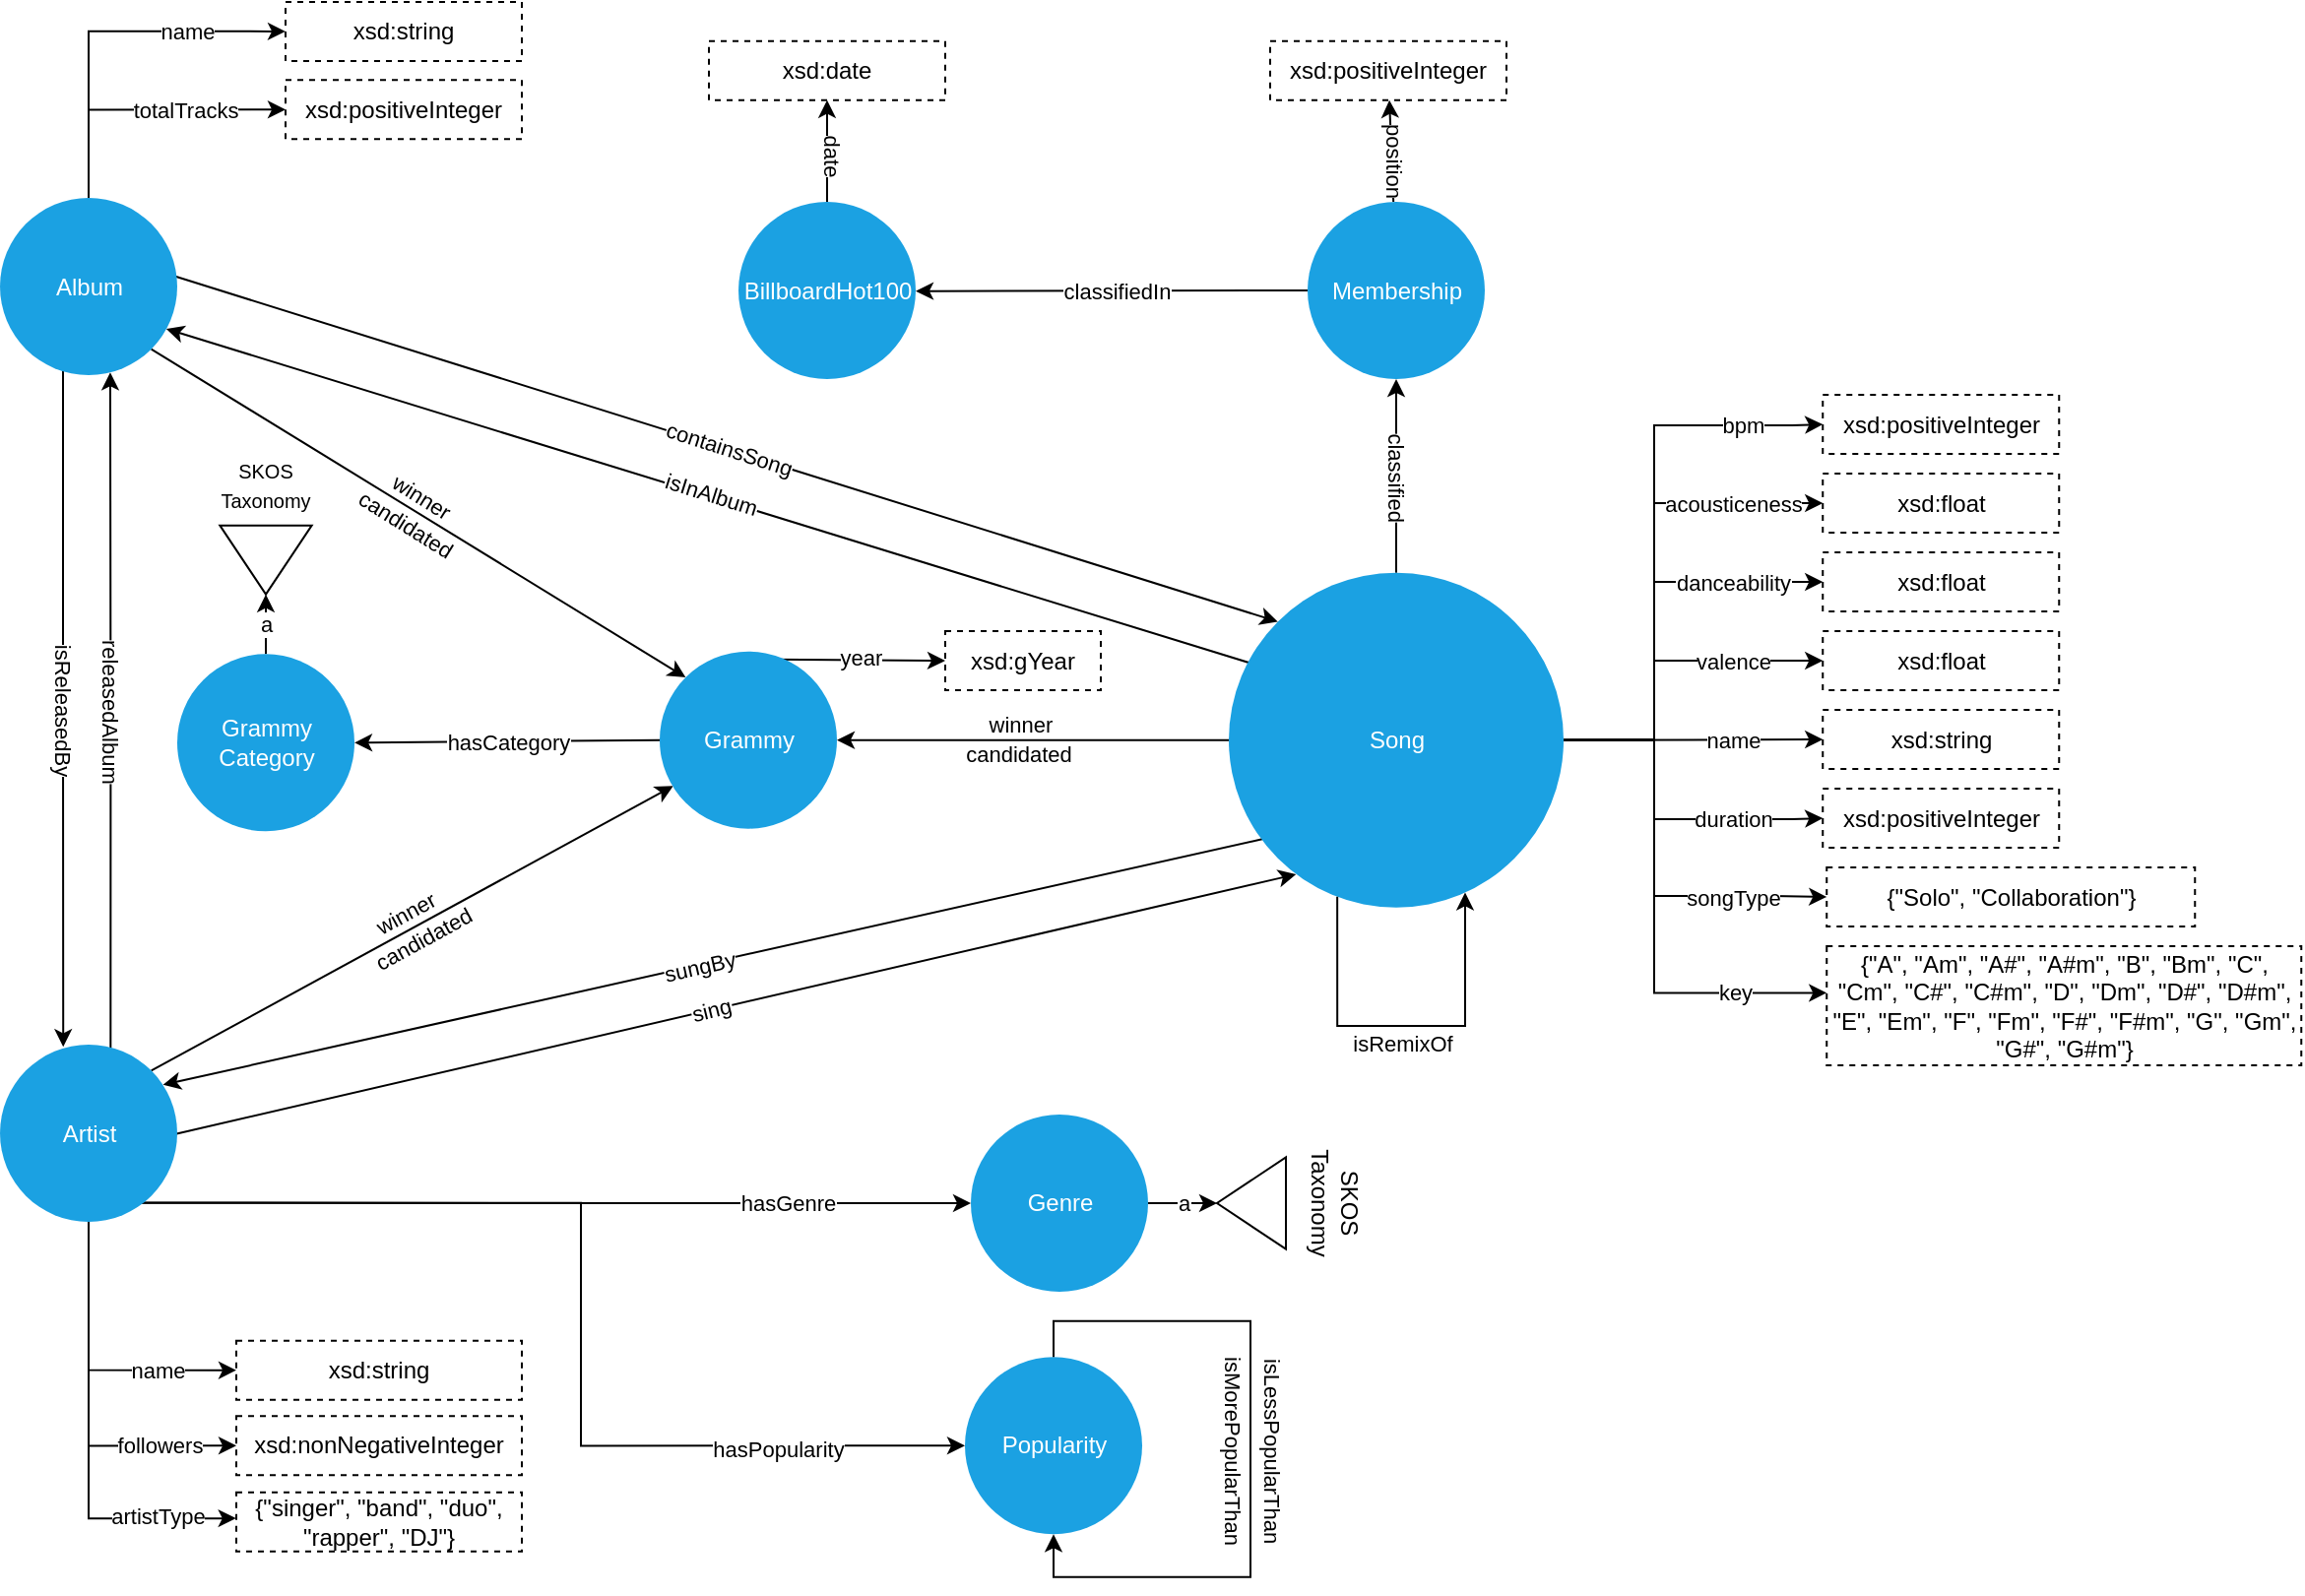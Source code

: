 <mxfile version="25.0.1">
  <diagram name="Pagina-1" id="TgG3oF7CbOXtYeaGqmiz">
    <mxGraphModel grid="1" page="1" gridSize="10" guides="1" tooltips="1" connect="1" arrows="1" fold="1" pageScale="1" pageWidth="1169" pageHeight="827" math="0" shadow="0">
      <root>
        <mxCell id="0" />
        <mxCell id="1" parent="0" />
        <mxCell id="tRpOVmWbks3b5mQYXGLM-45" style="rounded=0;orthogonalLoop=1;jettySize=auto;html=1;exitX=0.985;exitY=0.506;exitDx=0;exitDy=0;entryX=0.201;entryY=0.901;entryDx=0;entryDy=0;entryPerimeter=0;exitPerimeter=0;" edge="1" parent="1" source="tRpOVmWbks3b5mQYXGLM-60" target="tRpOVmWbks3b5mQYXGLM-71">
          <mxGeometry relative="1" as="geometry">
            <mxPoint x="301.0" y="574.16" as="sourcePoint" />
            <mxPoint x="664.44" y="439.83" as="targetPoint" />
          </mxGeometry>
        </mxCell>
        <mxCell id="tRpOVmWbks3b5mQYXGLM-46" value="&lt;div&gt;sing&lt;/div&gt;" style="edgeLabel;html=1;align=center;verticalAlign=middle;resizable=0;points=[];rotation=-13.7;" connectable="0" vertex="1" parent="tRpOVmWbks3b5mQYXGLM-45">
          <mxGeometry relative="1" as="geometry">
            <mxPoint x="-13" y="3" as="offset" />
          </mxGeometry>
        </mxCell>
        <mxCell id="tRpOVmWbks3b5mQYXGLM-55" style="edgeStyle=orthogonalEdgeStyle;rounded=0;orthogonalLoop=1;jettySize=auto;html=1;exitX=1;exitY=0;exitDx=0;exitDy=0;entryX=1;entryY=0;entryDx=0;entryDy=0;" edge="1" parent="1" source="tRpOVmWbks3b5mQYXGLM-60" target="tRpOVmWbks3b5mQYXGLM-60">
          <mxGeometry relative="1" as="geometry" />
        </mxCell>
        <mxCell id="tRpOVmWbks3b5mQYXGLM-56" style="rounded=0;orthogonalLoop=1;jettySize=auto;html=1;exitX=0.792;exitY=0.891;exitDx=0;exitDy=0;edgeStyle=orthogonalEdgeStyle;exitPerimeter=0;entryX=0;entryY=0.5;entryDx=0;entryDy=0;" edge="1" parent="1" source="tRpOVmWbks3b5mQYXGLM-60" target="tRpOVmWbks3b5mQYXGLM-78">
          <mxGeometry relative="1" as="geometry">
            <mxPoint x="305" y="569.83" as="targetPoint" />
            <Array as="points">
              <mxPoint x="87" y="610" />
              <mxPoint x="295" y="610" />
              <mxPoint x="295" y="615" />
            </Array>
          </mxGeometry>
        </mxCell>
        <mxCell id="tRpOVmWbks3b5mQYXGLM-57" value="hasGenre" style="edgeLabel;html=1;align=center;verticalAlign=middle;resizable=0;points=[];rotation=0;" connectable="0" vertex="1" parent="tRpOVmWbks3b5mQYXGLM-56">
          <mxGeometry relative="1" as="geometry">
            <mxPoint x="117" as="offset" />
          </mxGeometry>
        </mxCell>
        <mxCell id="dk0xT-peZUUbzw5W2ovW-62" style="edgeStyle=orthogonalEdgeStyle;rounded=0;orthogonalLoop=1;jettySize=auto;html=1;entryX=0;entryY=0.5;entryDx=0;entryDy=0;exitX=0.5;exitY=1;exitDx=0;exitDy=0;" edge="1" parent="1" source="tRpOVmWbks3b5mQYXGLM-60" target="dk0xT-peZUUbzw5W2ovW-15">
          <mxGeometry relative="1" as="geometry" />
        </mxCell>
        <mxCell id="dk0xT-peZUUbzw5W2ovW-65" value="name" style="edgeLabel;html=1;align=center;verticalAlign=middle;resizable=0;points=[];" connectable="0" vertex="1" parent="dk0xT-peZUUbzw5W2ovW-62">
          <mxGeometry x="0.184" relative="1" as="geometry">
            <mxPoint x="21" as="offset" />
          </mxGeometry>
        </mxCell>
        <mxCell id="dk0xT-peZUUbzw5W2ovW-63" style="edgeStyle=orthogonalEdgeStyle;rounded=0;orthogonalLoop=1;jettySize=auto;html=1;entryX=0;entryY=0.5;entryDx=0;entryDy=0;exitX=0.5;exitY=1;exitDx=0;exitDy=0;" edge="1" parent="1" source="tRpOVmWbks3b5mQYXGLM-60" target="dk0xT-peZUUbzw5W2ovW-41">
          <mxGeometry relative="1" as="geometry" />
        </mxCell>
        <mxCell id="dk0xT-peZUUbzw5W2ovW-66" value="followers" style="edgeLabel;html=1;align=center;verticalAlign=middle;resizable=0;points=[];" connectable="0" vertex="1" parent="dk0xT-peZUUbzw5W2ovW-63">
          <mxGeometry x="0.379" y="1" relative="1" as="geometry">
            <mxPoint x="19" y="1" as="offset" />
          </mxGeometry>
        </mxCell>
        <mxCell id="dk0xT-peZUUbzw5W2ovW-64" style="edgeStyle=orthogonalEdgeStyle;rounded=0;orthogonalLoop=1;jettySize=auto;html=1;exitX=0.5;exitY=1;exitDx=0;exitDy=0;entryX=-0.001;entryY=0.441;entryDx=0;entryDy=0;entryPerimeter=0;" edge="1" parent="1" source="tRpOVmWbks3b5mQYXGLM-60" target="dk0xT-peZUUbzw5W2ovW-42">
          <mxGeometry relative="1" as="geometry">
            <Array as="points">
              <mxPoint x="45" y="769.83" />
            </Array>
            <mxPoint x="115" y="769.83" as="targetPoint" />
          </mxGeometry>
        </mxCell>
        <mxCell id="dk0xT-peZUUbzw5W2ovW-67" value="artistType" style="edgeLabel;html=1;align=center;verticalAlign=middle;resizable=0;points=[];" connectable="0" vertex="1" parent="dk0xT-peZUUbzw5W2ovW-64">
          <mxGeometry x="0.345" y="1" relative="1" as="geometry">
            <mxPoint x="34" as="offset" />
          </mxGeometry>
        </mxCell>
        <mxCell id="dk0xT-peZUUbzw5W2ovW-74" style="rounded=0;orthogonalLoop=1;jettySize=auto;html=1;entryX=0.076;entryY=0.759;entryDx=0;entryDy=0;exitX=1;exitY=0;exitDx=0;exitDy=0;entryPerimeter=0;" edge="1" parent="1" source="tRpOVmWbks3b5mQYXGLM-60" target="tRpOVmWbks3b5mQYXGLM-84">
          <mxGeometry relative="1" as="geometry" />
        </mxCell>
        <mxCell id="dk0xT-peZUUbzw5W2ovW-81" style="rounded=0;orthogonalLoop=1;jettySize=auto;html=1;entryX=0;entryY=0.5;entryDx=0;entryDy=0;edgeStyle=orthogonalEdgeStyle;exitX=0.774;exitY=0.893;exitDx=0;exitDy=0;exitPerimeter=0;" edge="1" parent="1" source="tRpOVmWbks3b5mQYXGLM-60" target="tRpOVmWbks3b5mQYXGLM-87">
          <mxGeometry relative="1" as="geometry">
            <mxPoint x="80" y="609" as="sourcePoint" />
            <Array as="points">
              <mxPoint x="295" y="610" />
              <mxPoint x="295" y="733" />
            </Array>
          </mxGeometry>
        </mxCell>
        <mxCell id="dk0xT-peZUUbzw5W2ovW-82" value="hasPopularity" style="edgeLabel;html=1;align=center;verticalAlign=middle;resizable=0;points=[];" connectable="0" vertex="1" parent="dk0xT-peZUUbzw5W2ovW-81">
          <mxGeometry relative="1" as="geometry">
            <mxPoint x="100" y="78" as="offset" />
          </mxGeometry>
        </mxCell>
        <mxCell id="jE7PYfHUXgk6XIIaTFqb-1" style="edgeStyle=orthogonalEdgeStyle;rounded=0;orthogonalLoop=1;jettySize=auto;html=1;entryX=0.622;entryY=0.985;entryDx=0;entryDy=0;entryPerimeter=0;exitX=0.624;exitY=0.021;exitDx=0;exitDy=0;exitPerimeter=0;" edge="1" parent="1" source="tRpOVmWbks3b5mQYXGLM-60" target="tRpOVmWbks3b5mQYXGLM-83">
          <mxGeometry relative="1" as="geometry">
            <mxPoint x="57" y="532.5" as="sourcePoint" />
            <mxPoint x="57" y="192.5" as="targetPoint" />
          </mxGeometry>
        </mxCell>
        <mxCell id="jE7PYfHUXgk6XIIaTFqb-9" value="&lt;div&gt;releasedAlbum&lt;/div&gt;" style="edgeLabel;html=1;align=center;verticalAlign=middle;resizable=0;points=[];rotation=90;" connectable="0" vertex="1" parent="jE7PYfHUXgk6XIIaTFqb-1">
          <mxGeometry relative="1" as="geometry">
            <mxPoint as="offset" />
          </mxGeometry>
        </mxCell>
        <mxCell id="tRpOVmWbks3b5mQYXGLM-60" value="&lt;font color=&quot;#ffffff&quot;&gt;Artist&lt;/font&gt;" style="ellipse;html=1;fillColor=#1ba1e2;strokeColor=none;fontColor=#ffffff;" vertex="1" parent="1">
          <mxGeometry y="529.5" width="90" height="90" as="geometry" />
        </mxCell>
        <mxCell id="tRpOVmWbks3b5mQYXGLM-61" style="rounded=0;orthogonalLoop=1;jettySize=auto;html=1;elbow=vertical;exitX=0.1;exitY=0.796;exitDx=0;exitDy=0;exitPerimeter=0;entryX=0.92;entryY=0.227;entryDx=0;entryDy=0;entryPerimeter=0;" edge="1" parent="1" source="tRpOVmWbks3b5mQYXGLM-71" target="tRpOVmWbks3b5mQYXGLM-60">
          <mxGeometry relative="1" as="geometry">
            <mxPoint x="295" y="549.83" as="targetPoint" />
          </mxGeometry>
        </mxCell>
        <mxCell id="tRpOVmWbks3b5mQYXGLM-62" value="sungBy" style="edgeLabel;html=1;align=center;verticalAlign=middle;resizable=0;points=[];rotation=-12.6;" connectable="0" vertex="1" parent="tRpOVmWbks3b5mQYXGLM-61">
          <mxGeometry relative="1" as="geometry">
            <mxPoint x="-7" y="2" as="offset" />
          </mxGeometry>
        </mxCell>
        <mxCell id="tRpOVmWbks3b5mQYXGLM-67" style="edgeStyle=orthogonalEdgeStyle;rounded=0;orthogonalLoop=1;jettySize=auto;html=1;entryX=1;entryY=0.5;entryDx=0;entryDy=0;exitX=0;exitY=0.5;exitDx=0;exitDy=0;" edge="1" parent="1" source="tRpOVmWbks3b5mQYXGLM-71" target="tRpOVmWbks3b5mQYXGLM-84">
          <mxGeometry relative="1" as="geometry">
            <mxPoint x="474" y="346.5" as="sourcePoint" />
            <Array as="points" />
          </mxGeometry>
        </mxCell>
        <mxCell id="tRpOVmWbks3b5mQYXGLM-68" value="candidated" style="edgeLabel;html=1;align=center;verticalAlign=middle;resizable=0;points=[];" connectable="0" vertex="1" parent="tRpOVmWbks3b5mQYXGLM-67">
          <mxGeometry x="-0.09" y="-1" relative="1" as="geometry">
            <mxPoint x="-17" y="8" as="offset" />
          </mxGeometry>
        </mxCell>
        <mxCell id="dk0xT-peZUUbzw5W2ovW-19" value="winner" style="edgeLabel;html=1;align=center;verticalAlign=middle;resizable=0;points=[];" connectable="0" vertex="1" parent="tRpOVmWbks3b5mQYXGLM-67">
          <mxGeometry x="-0.09" y="-1" relative="1" as="geometry">
            <mxPoint x="-16" y="-7" as="offset" />
          </mxGeometry>
        </mxCell>
        <mxCell id="tRpOVmWbks3b5mQYXGLM-69" style="rounded=0;orthogonalLoop=1;jettySize=auto;html=1;entryX=0.938;entryY=0.739;entryDx=0;entryDy=0;exitX=0.077;exitY=0.274;exitDx=0;exitDy=0;exitPerimeter=0;entryPerimeter=0;" edge="1" parent="1" source="tRpOVmWbks3b5mQYXGLM-71" target="tRpOVmWbks3b5mQYXGLM-83">
          <mxGeometry relative="1" as="geometry" />
        </mxCell>
        <mxCell id="tRpOVmWbks3b5mQYXGLM-70" value="isInAlbum" style="edgeLabel;html=1;align=center;verticalAlign=middle;resizable=0;points=[];rotation=17.5;" connectable="0" vertex="1" parent="tRpOVmWbks3b5mQYXGLM-69">
          <mxGeometry relative="1" as="geometry">
            <mxPoint y="-2" as="offset" />
          </mxGeometry>
        </mxCell>
        <mxCell id="dk0xT-peZUUbzw5W2ovW-27" style="rounded=0;orthogonalLoop=1;jettySize=auto;html=1;entryX=0.5;entryY=1;entryDx=0;entryDy=0;exitX=0.5;exitY=0;exitDx=0;exitDy=0;" edge="1" parent="1" source="tRpOVmWbks3b5mQYXGLM-71" target="dk0xT-peZUUbzw5W2ovW-28">
          <mxGeometry relative="1" as="geometry">
            <mxPoint x="988" y="544.8" as="targetPoint" />
            <mxPoint x="773.47" y="424.85" as="sourcePoint" />
          </mxGeometry>
        </mxCell>
        <mxCell id="dk0xT-peZUUbzw5W2ovW-29" value="classified" style="edgeLabel;html=1;align=center;verticalAlign=middle;resizable=0;points=[];rotation=90;" connectable="0" vertex="1" parent="dk0xT-peZUUbzw5W2ovW-27">
          <mxGeometry relative="1" as="geometry">
            <mxPoint as="offset" />
          </mxGeometry>
        </mxCell>
        <mxCell id="dk0xT-peZUUbzw5W2ovW-46" style="edgeStyle=orthogonalEdgeStyle;rounded=0;orthogonalLoop=1;jettySize=auto;html=1;entryX=0;entryY=0.5;entryDx=0;entryDy=0;exitX=1;exitY=0.5;exitDx=0;exitDy=0;" edge="1" parent="1" source="tRpOVmWbks3b5mQYXGLM-71" target="dk0xT-peZUUbzw5W2ovW-25">
          <mxGeometry relative="1" as="geometry">
            <Array as="points">
              <mxPoint x="840" y="375" />
              <mxPoint x="840" y="334" />
            </Array>
          </mxGeometry>
        </mxCell>
        <mxCell id="dk0xT-peZUUbzw5W2ovW-60" value="valence" style="edgeLabel;html=1;align=center;verticalAlign=middle;resizable=0;points=[];" connectable="0" vertex="1" parent="dk0xT-peZUUbzw5W2ovW-46">
          <mxGeometry x="0.701" relative="1" as="geometry">
            <mxPoint x="-20" as="offset" />
          </mxGeometry>
        </mxCell>
        <mxCell id="dk0xT-peZUUbzw5W2ovW-47" style="edgeStyle=orthogonalEdgeStyle;rounded=0;orthogonalLoop=1;jettySize=auto;html=1;entryX=0;entryY=0.5;entryDx=0;entryDy=0;exitX=1;exitY=0.5;exitDx=0;exitDy=0;" edge="1" parent="1" source="tRpOVmWbks3b5mQYXGLM-71" target="dk0xT-peZUUbzw5W2ovW-24">
          <mxGeometry relative="1" as="geometry">
            <Array as="points">
              <mxPoint x="840" y="375" />
              <mxPoint x="840" y="294" />
            </Array>
          </mxGeometry>
        </mxCell>
        <mxCell id="dk0xT-peZUUbzw5W2ovW-59" value="danceability" style="edgeLabel;html=1;align=center;verticalAlign=middle;resizable=0;points=[];" connectable="0" vertex="1" parent="dk0xT-peZUUbzw5W2ovW-47">
          <mxGeometry x="0.649" y="3" relative="1" as="geometry">
            <mxPoint x="-8" y="3" as="offset" />
          </mxGeometry>
        </mxCell>
        <mxCell id="dk0xT-peZUUbzw5W2ovW-48" style="edgeStyle=orthogonalEdgeStyle;rounded=0;orthogonalLoop=1;jettySize=auto;html=1;entryX=0;entryY=0.5;entryDx=0;entryDy=0;exitX=1;exitY=0.5;exitDx=0;exitDy=0;" edge="1" parent="1" source="tRpOVmWbks3b5mQYXGLM-71" target="dk0xT-peZUUbzw5W2ovW-22">
          <mxGeometry relative="1" as="geometry">
            <Array as="points">
              <mxPoint x="840" y="375" />
              <mxPoint x="840" y="254" />
            </Array>
          </mxGeometry>
        </mxCell>
        <mxCell id="dk0xT-peZUUbzw5W2ovW-54" value="acousticeness" style="edgeLabel;html=1;align=center;verticalAlign=middle;resizable=0;points=[];container=0;" connectable="0" vertex="1" parent="dk0xT-peZUUbzw5W2ovW-48">
          <mxGeometry x="0.646" y="-1" relative="1" as="geometry">
            <mxPoint x="-1" y="-1" as="offset" />
          </mxGeometry>
        </mxCell>
        <mxCell id="dk0xT-peZUUbzw5W2ovW-49" style="edgeStyle=orthogonalEdgeStyle;rounded=0;orthogonalLoop=1;jettySize=auto;html=1;exitX=1;exitY=0.5;exitDx=0;exitDy=0;entryX=0;entryY=0.5;entryDx=0;entryDy=0;" edge="1" parent="1" source="tRpOVmWbks3b5mQYXGLM-71" target="dk0xT-peZUUbzw5W2ovW-14">
          <mxGeometry relative="1" as="geometry">
            <mxPoint x="910" y="200" as="targetPoint" />
            <Array as="points">
              <mxPoint x="840" y="375" />
              <mxPoint x="840" y="215" />
              <mxPoint x="910" y="215" />
            </Array>
          </mxGeometry>
        </mxCell>
        <mxCell id="dk0xT-peZUUbzw5W2ovW-56" value="bpm" style="edgeLabel;html=1;align=center;verticalAlign=middle;resizable=0;points=[];" connectable="0" vertex="1" parent="dk0xT-peZUUbzw5W2ovW-49">
          <mxGeometry x="0.515" y="2" relative="1" as="geometry">
            <mxPoint x="30" y="2" as="offset" />
          </mxGeometry>
        </mxCell>
        <mxCell id="dk0xT-peZUUbzw5W2ovW-50" style="edgeStyle=orthogonalEdgeStyle;rounded=0;orthogonalLoop=1;jettySize=auto;html=1;entryX=0;entryY=0.392;entryDx=0;entryDy=0;exitX=1;exitY=0.5;exitDx=0;exitDy=0;entryPerimeter=0;" edge="1" parent="1" source="tRpOVmWbks3b5mQYXGLM-71" target="dk0xT-peZUUbzw5W2ovW-12">
          <mxGeometry relative="1" as="geometry">
            <Array as="points">
              <mxPoint x="840" y="375" />
              <mxPoint x="840" y="503" />
            </Array>
          </mxGeometry>
        </mxCell>
        <mxCell id="dk0xT-peZUUbzw5W2ovW-61" value="key" style="edgeLabel;html=1;align=center;verticalAlign=middle;resizable=0;points=[];" connectable="0" vertex="1" parent="dk0xT-peZUUbzw5W2ovW-50">
          <mxGeometry x="0.685" relative="1" as="geometry">
            <mxPoint x="-6" as="offset" />
          </mxGeometry>
        </mxCell>
        <mxCell id="dk0xT-peZUUbzw5W2ovW-52" style="edgeStyle=orthogonalEdgeStyle;rounded=0;orthogonalLoop=1;jettySize=auto;html=1;exitX=1;exitY=0.5;exitDx=0;exitDy=0;entryX=0;entryY=0.5;entryDx=0;entryDy=0;" edge="1" parent="1" source="tRpOVmWbks3b5mQYXGLM-71" target="dk0xT-peZUUbzw5W2ovW-7">
          <mxGeometry relative="1" as="geometry">
            <mxPoint x="910" y="410" as="targetPoint" />
            <Array as="points">
              <mxPoint x="840" y="375" />
              <mxPoint x="840" y="415" />
              <mxPoint x="910" y="415" />
            </Array>
          </mxGeometry>
        </mxCell>
        <mxCell id="dk0xT-peZUUbzw5W2ovW-57" value="duration" style="edgeLabel;html=1;align=center;verticalAlign=middle;resizable=0;points=[];" connectable="0" vertex="1" parent="dk0xT-peZUUbzw5W2ovW-52">
          <mxGeometry x="0.521" relative="1" as="geometry">
            <mxPoint x="-5" as="offset" />
          </mxGeometry>
        </mxCell>
        <mxCell id="dk0xT-peZUUbzw5W2ovW-53" style="edgeStyle=orthogonalEdgeStyle;rounded=0;orthogonalLoop=1;jettySize=auto;html=1;entryX=0;entryY=0.5;entryDx=0;entryDy=0;exitX=1;exitY=0.5;exitDx=0;exitDy=0;" edge="1" parent="1" source="tRpOVmWbks3b5mQYXGLM-71" target="dk0xT-peZUUbzw5W2ovW-6">
          <mxGeometry relative="1" as="geometry" />
        </mxCell>
        <mxCell id="dk0xT-peZUUbzw5W2ovW-55" value="name" style="edgeLabel;html=1;align=center;verticalAlign=middle;resizable=0;points=[];" connectable="0" vertex="1" parent="dk0xT-peZUUbzw5W2ovW-53">
          <mxGeometry x="0.472" relative="1" as="geometry">
            <mxPoint x="-11" as="offset" />
          </mxGeometry>
        </mxCell>
        <mxCell id="QfDERIOk5VrYAg8QQ4To-2" style="edgeStyle=orthogonalEdgeStyle;rounded=0;orthogonalLoop=1;jettySize=auto;html=1;exitX=1;exitY=0.5;exitDx=0;exitDy=0;entryX=0;entryY=0.5;entryDx=0;entryDy=0;" edge="1" parent="1" source="tRpOVmWbks3b5mQYXGLM-71" target="QfDERIOk5VrYAg8QQ4To-1">
          <mxGeometry relative="1" as="geometry">
            <mxPoint x="900" y="440" as="targetPoint" />
            <Array as="points">
              <mxPoint x="840" y="375" />
              <mxPoint x="840" y="454" />
              <mxPoint x="900" y="454" />
            </Array>
          </mxGeometry>
        </mxCell>
        <mxCell id="QfDERIOk5VrYAg8QQ4To-3" value="songType" style="edgeLabel;html=1;align=center;verticalAlign=middle;resizable=0;points=[];" connectable="0" vertex="1" parent="QfDERIOk5VrYAg8QQ4To-2">
          <mxGeometry x="0.626" relative="1" as="geometry">
            <mxPoint x="-8" y="1" as="offset" />
          </mxGeometry>
        </mxCell>
        <mxCell id="tRpOVmWbks3b5mQYXGLM-71" value="Song" style="ellipse;html=1;fillColor=#1ba1e2;strokeColor=none;fontColor=#ffffff;" vertex="1" parent="1">
          <mxGeometry x="624" y="289.83" width="170" height="170" as="geometry" />
        </mxCell>
        <mxCell id="dk0xT-peZUUbzw5W2ovW-75" style="edgeStyle=orthogonalEdgeStyle;rounded=0;orthogonalLoop=1;jettySize=auto;html=1;entryX=1;entryY=0.5;entryDx=0;entryDy=0;" edge="1" parent="1" source="tRpOVmWbks3b5mQYXGLM-78" target="dk0xT-peZUUbzw5W2ovW-79">
          <mxGeometry relative="1" as="geometry">
            <mxPoint x="592" y="563.36" as="targetPoint" />
          </mxGeometry>
        </mxCell>
        <mxCell id="dk0xT-peZUUbzw5W2ovW-76" value="a" style="edgeLabel;html=1;align=center;verticalAlign=middle;resizable=0;points=[];" connectable="0" vertex="1" parent="dk0xT-peZUUbzw5W2ovW-75">
          <mxGeometry relative="1" as="geometry">
            <mxPoint as="offset" />
          </mxGeometry>
        </mxCell>
        <mxCell id="tRpOVmWbks3b5mQYXGLM-78" value="&lt;font color=&quot;#ffffff&quot;&gt;Genre&lt;/font&gt;" style="ellipse;html=1;fillColor=#1ba1e2;strokeColor=none;fontColor=#ffffff;" vertex="1" parent="1">
          <mxGeometry x="493.0" y="565" width="90" height="90" as="geometry" />
        </mxCell>
        <mxCell id="tRpOVmWbks3b5mQYXGLM-79" style="rounded=0;orthogonalLoop=1;jettySize=auto;html=1;entryX=0;entryY=0;entryDx=0;entryDy=0;exitX=1;exitY=1;exitDx=0;exitDy=0;" edge="1" parent="1" source="tRpOVmWbks3b5mQYXGLM-83" target="tRpOVmWbks3b5mQYXGLM-84">
          <mxGeometry relative="1" as="geometry" />
        </mxCell>
        <mxCell id="tRpOVmWbks3b5mQYXGLM-80" value="candidated" style="edgeLabel;html=1;align=center;verticalAlign=middle;resizable=0;points=[];rotation=32;" connectable="0" vertex="1" parent="tRpOVmWbks3b5mQYXGLM-79">
          <mxGeometry x="-0.035" y="-2" relative="1" as="geometry">
            <mxPoint x="-1" y="6" as="offset" />
          </mxGeometry>
        </mxCell>
        <mxCell id="dk0xT-peZUUbzw5W2ovW-20" value="winner" style="edgeLabel;html=1;align=center;verticalAlign=middle;resizable=0;points=[];rotation=32;" connectable="0" vertex="1" parent="tRpOVmWbks3b5mQYXGLM-79">
          <mxGeometry x="-0.035" y="-2" relative="1" as="geometry">
            <mxPoint x="7" y="-8" as="offset" />
          </mxGeometry>
        </mxCell>
        <mxCell id="dk0xT-peZUUbzw5W2ovW-83" value="candidated" style="edgeLabel;html=1;align=center;verticalAlign=middle;resizable=0;points=[];rotation=-28.7;" connectable="0" vertex="1" parent="tRpOVmWbks3b5mQYXGLM-79">
          <mxGeometry x="-0.035" y="-2" relative="1" as="geometry">
            <mxPoint x="8" y="218" as="offset" />
          </mxGeometry>
        </mxCell>
        <mxCell id="dk0xT-peZUUbzw5W2ovW-84" value="winner" style="edgeLabel;html=1;align=center;verticalAlign=middle;resizable=0;points=[];rotation=331.3;" connectable="0" vertex="1" parent="tRpOVmWbks3b5mQYXGLM-79">
          <mxGeometry x="-0.035" y="-2" relative="1" as="geometry">
            <mxPoint x="-1" y="205" as="offset" />
          </mxGeometry>
        </mxCell>
        <mxCell id="tRpOVmWbks3b5mQYXGLM-81" style="rounded=0;orthogonalLoop=1;jettySize=auto;html=1;exitX=0.968;exitY=0.436;exitDx=0;exitDy=0;entryX=0;entryY=0;entryDx=0;entryDy=0;exitPerimeter=0;" edge="1" parent="1" source="tRpOVmWbks3b5mQYXGLM-83" target="tRpOVmWbks3b5mQYXGLM-71">
          <mxGeometry relative="1" as="geometry" />
        </mxCell>
        <mxCell id="tRpOVmWbks3b5mQYXGLM-82" value="containsSong" style="edgeLabel;html=1;align=center;verticalAlign=middle;resizable=0;points=[];rotation=17.9;" connectable="0" vertex="1" parent="tRpOVmWbks3b5mQYXGLM-81">
          <mxGeometry relative="1" as="geometry">
            <mxPoint x="2" as="offset" />
          </mxGeometry>
        </mxCell>
        <mxCell id="dk0xT-peZUUbzw5W2ovW-70" style="edgeStyle=orthogonalEdgeStyle;rounded=0;orthogonalLoop=1;jettySize=auto;html=1;exitX=0.5;exitY=0;exitDx=0;exitDy=0;entryX=0;entryY=0.5;entryDx=0;entryDy=0;" edge="1" parent="1" source="tRpOVmWbks3b5mQYXGLM-83" target="dk0xT-peZUUbzw5W2ovW-37">
          <mxGeometry relative="1" as="geometry">
            <mxPoint x="125" y="-5.17" as="targetPoint" />
            <Array as="points">
              <mxPoint x="45" y="14.83" />
              <mxPoint x="120" y="14.83" />
            </Array>
          </mxGeometry>
        </mxCell>
        <mxCell id="dk0xT-peZUUbzw5W2ovW-72" value="name" style="edgeLabel;html=1;align=center;verticalAlign=middle;resizable=0;points=[];" connectable="0" vertex="1" parent="dk0xT-peZUUbzw5W2ovW-70">
          <mxGeometry x="0.199" relative="1" as="geometry">
            <mxPoint x="24" as="offset" />
          </mxGeometry>
        </mxCell>
        <mxCell id="dk0xT-peZUUbzw5W2ovW-71" style="edgeStyle=orthogonalEdgeStyle;rounded=0;orthogonalLoop=1;jettySize=auto;html=1;entryX=0;entryY=0.5;entryDx=0;entryDy=0;exitX=0.5;exitY=0;exitDx=0;exitDy=0;" edge="1" parent="1" source="tRpOVmWbks3b5mQYXGLM-83" target="dk0xT-peZUUbzw5W2ovW-38">
          <mxGeometry relative="1" as="geometry" />
        </mxCell>
        <mxCell id="dk0xT-peZUUbzw5W2ovW-73" value="totalTracks" style="edgeLabel;html=1;align=center;verticalAlign=middle;resizable=0;points=[];" connectable="0" vertex="1" parent="dk0xT-peZUUbzw5W2ovW-71">
          <mxGeometry relative="1" as="geometry">
            <mxPoint x="21" as="offset" />
          </mxGeometry>
        </mxCell>
        <mxCell id="jE7PYfHUXgk6XIIaTFqb-2" style="edgeStyle=orthogonalEdgeStyle;rounded=0;orthogonalLoop=1;jettySize=auto;html=1;entryX=0.279;entryY=0.035;entryDx=0;entryDy=0;entryPerimeter=0;" edge="1" parent="1">
          <mxGeometry relative="1" as="geometry">
            <mxPoint x="32" y="187.5" as="sourcePoint" />
            <mxPoint x="32.11" y="530.65" as="targetPoint" />
            <Array as="points">
              <mxPoint x="32" y="358.5" />
              <mxPoint x="32" y="358.5" />
            </Array>
          </mxGeometry>
        </mxCell>
        <mxCell id="jE7PYfHUXgk6XIIaTFqb-8" value="isReleasedBy" style="edgeLabel;html=1;align=center;verticalAlign=middle;resizable=0;points=[];rotation=90;" connectable="0" vertex="1" parent="jE7PYfHUXgk6XIIaTFqb-2">
          <mxGeometry relative="1" as="geometry">
            <mxPoint as="offset" />
          </mxGeometry>
        </mxCell>
        <mxCell id="tRpOVmWbks3b5mQYXGLM-83" value="&lt;font color=&quot;#ffffff&quot;&gt;Album&lt;/font&gt;" style="ellipse;html=1;fillColor=#1ba1e2;strokeColor=none;fontColor=#ffffff;" vertex="1" parent="1">
          <mxGeometry y="99.5" width="90" height="90" as="geometry" />
        </mxCell>
        <mxCell id="tRpOVmWbks3b5mQYXGLM-114" style="rounded=0;orthogonalLoop=1;jettySize=auto;html=1;exitX=0;exitY=0.5;exitDx=0;exitDy=0;entryX=1;entryY=0.5;entryDx=0;entryDy=0;" edge="1" parent="1" source="tRpOVmWbks3b5mQYXGLM-84" target="tRpOVmWbks3b5mQYXGLM-111">
          <mxGeometry relative="1" as="geometry">
            <mxPoint x="145" y="369.5" as="sourcePoint" />
            <mxPoint x="157" y="415.83" as="targetPoint" />
          </mxGeometry>
        </mxCell>
        <mxCell id="tRpOVmWbks3b5mQYXGLM-115" value="hasCategory" style="edgeLabel;html=1;align=center;verticalAlign=middle;resizable=0;points=[];rotation=0;" connectable="0" vertex="1" parent="tRpOVmWbks3b5mQYXGLM-114">
          <mxGeometry relative="1" as="geometry">
            <mxPoint as="offset" />
          </mxGeometry>
        </mxCell>
        <mxCell id="JdLv-YPw1pISyzMF0pDX-2" style="rounded=0;orthogonalLoop=1;jettySize=auto;html=1;entryX=0;entryY=0.5;entryDx=0;entryDy=0;exitX=0.622;exitY=0.045;exitDx=0;exitDy=0;exitPerimeter=0;" edge="1" parent="1" source="tRpOVmWbks3b5mQYXGLM-84" target="JdLv-YPw1pISyzMF0pDX-1">
          <mxGeometry relative="1" as="geometry">
            <mxPoint x="284" y="328.5" as="targetPoint" />
          </mxGeometry>
        </mxCell>
        <mxCell id="JdLv-YPw1pISyzMF0pDX-3" value="year" style="edgeLabel;html=1;align=center;verticalAlign=middle;resizable=0;points=[];rotation=0;" connectable="0" vertex="1" parent="JdLv-YPw1pISyzMF0pDX-2">
          <mxGeometry x="-0.166" y="1" relative="1" as="geometry">
            <mxPoint x="9" as="offset" />
          </mxGeometry>
        </mxCell>
        <mxCell id="tRpOVmWbks3b5mQYXGLM-84" value="&lt;font color=&quot;#ffffff&quot;&gt;Grammy&lt;/font&gt;" style="ellipse;html=1;fillColor=#1ba1e2;strokeColor=none;fontColor=#ffffff;" vertex="1" parent="1">
          <mxGeometry x="335" y="329.83" width="90" height="90" as="geometry" />
        </mxCell>
        <mxCell id="tRpOVmWbks3b5mQYXGLM-87" value="&lt;font color=&quot;#ffffff&quot;&gt;Popularity&lt;/font&gt;" style="ellipse;html=1;fillColor=#1ba1e2;strokeColor=none;fontColor=#ffffff;" vertex="1" parent="1">
          <mxGeometry x="490" y="688.16" width="90" height="90" as="geometry" />
        </mxCell>
        <mxCell id="tRpOVmWbks3b5mQYXGLM-90" style="edgeStyle=orthogonalEdgeStyle;rounded=0;orthogonalLoop=1;jettySize=auto;html=1;entryX=0.5;entryY=1;entryDx=0;entryDy=0;exitX=0.5;exitY=0;exitDx=0;exitDy=0;" edge="1" parent="1" source="tRpOVmWbks3b5mQYXGLM-87" target="tRpOVmWbks3b5mQYXGLM-87">
          <mxGeometry relative="1" as="geometry">
            <mxPoint x="580.01" y="698.368" as="sourcePoint" />
            <mxPoint x="584.01" y="788.19" as="targetPoint" />
            <Array as="points">
              <mxPoint x="535" y="669.83" />
              <mxPoint x="635" y="669.83" />
              <mxPoint x="635" y="799.83" />
              <mxPoint x="535" y="799.83" />
            </Array>
          </mxGeometry>
        </mxCell>
        <mxCell id="tRpOVmWbks3b5mQYXGLM-91" value="isMorePopularThan" style="edgeLabel;html=1;align=center;verticalAlign=middle;resizable=0;points=[];rotation=90;" connectable="0" vertex="1" parent="tRpOVmWbks3b5mQYXGLM-90">
          <mxGeometry x="0.084" y="-2" relative="1" as="geometry">
            <mxPoint x="-7" y="-17" as="offset" />
          </mxGeometry>
        </mxCell>
        <mxCell id="tRpOVmWbks3b5mQYXGLM-92" value="isLessPopularThan" style="edgeLabel;html=1;align=center;verticalAlign=middle;resizable=0;points=[];rotation=90;" connectable="0" vertex="1" parent="tRpOVmWbks3b5mQYXGLM-90">
          <mxGeometry x="0.084" y="-2" relative="1" as="geometry">
            <mxPoint x="13" y="-17" as="offset" />
          </mxGeometry>
        </mxCell>
        <mxCell id="tRpOVmWbks3b5mQYXGLM-101" style="rounded=0;orthogonalLoop=1;jettySize=auto;html=1;edgeStyle=orthogonalEdgeStyle;entryX=0.704;entryY=0.955;entryDx=0;entryDy=0;entryPerimeter=0;exitX=0.324;exitY=0.968;exitDx=0;exitDy=0;exitPerimeter=0;" edge="1" parent="1" source="tRpOVmWbks3b5mQYXGLM-71" target="tRpOVmWbks3b5mQYXGLM-71">
          <mxGeometry relative="1" as="geometry">
            <Array as="points">
              <mxPoint x="679" y="520" />
              <mxPoint x="744" y="520" />
              <mxPoint x="744" y="452" />
            </Array>
            <mxPoint x="679" y="459.83" as="sourcePoint" />
            <mxPoint x="785" y="439.83" as="targetPoint" />
          </mxGeometry>
        </mxCell>
        <mxCell id="tRpOVmWbks3b5mQYXGLM-102" value="&lt;div&gt;isRemixOf&lt;/div&gt;" style="edgeLabel;html=1;align=center;verticalAlign=middle;resizable=0;points=[];rotation=0;" connectable="0" vertex="1" parent="tRpOVmWbks3b5mQYXGLM-101">
          <mxGeometry relative="1" as="geometry">
            <mxPoint x="-1" y="9" as="offset" />
          </mxGeometry>
        </mxCell>
        <mxCell id="tRpOVmWbks3b5mQYXGLM-116" style="edgeStyle=orthogonalEdgeStyle;rounded=0;orthogonalLoop=1;jettySize=auto;html=1;entryX=1;entryY=0.5;entryDx=0;entryDy=0;" edge="1" parent="1" source="tRpOVmWbks3b5mQYXGLM-111" target="tRpOVmWbks3b5mQYXGLM-112">
          <mxGeometry relative="1" as="geometry" />
        </mxCell>
        <mxCell id="tRpOVmWbks3b5mQYXGLM-117" value="a" style="edgeLabel;html=1;align=center;verticalAlign=middle;resizable=0;points=[];" connectable="0" vertex="1" parent="tRpOVmWbks3b5mQYXGLM-116">
          <mxGeometry relative="1" as="geometry">
            <mxPoint as="offset" />
          </mxGeometry>
        </mxCell>
        <mxCell id="tRpOVmWbks3b5mQYXGLM-111" value="Grammy&lt;div&gt;Category&lt;/div&gt;" style="ellipse;html=1;fillColor=#1ba1e2;strokeColor=none;fontColor=#ffffff;" vertex="1" parent="1">
          <mxGeometry x="90" y="331.17" width="90" height="90" as="geometry" />
        </mxCell>
        <mxCell id="dk0xT-peZUUbzw5W2ovW-7" value="xsd:positiveInteger" style="rounded=0;whiteSpace=wrap;html=1;dashed=1;fillColor=none;strokeColor=default;" vertex="1" parent="1">
          <mxGeometry x="925.63" y="399.5" width="120" height="30" as="geometry" />
        </mxCell>
        <mxCell id="dk0xT-peZUUbzw5W2ovW-12" value="{&quot;A&quot;, &quot;Am&quot;, &quot;A#&quot;, &quot;A#m&quot;, &quot;B&quot;, &quot;Bm&quot;, &quot;C&quot;, &quot;Cm&quot;,&amp;nbsp;&lt;span style=&quot;background-color: initial;&quot;&gt;&quot;C#&quot;, &quot;C#m&quot;, &quot;D&quot;, &quot;Dm&quot;, &quot;D#&quot;,&lt;/span&gt;&lt;span style=&quot;background-color: initial;&quot;&gt;&amp;nbsp;&quot;D#m&quot;, &quot;E&quot;, &quot;Em&quot;, &quot;&lt;/span&gt;&lt;span style=&quot;background-color: initial;&quot;&gt;F&quot;, &quot;Fm&quot;,&lt;/span&gt;&lt;span style=&quot;background-color: initial;&quot;&gt;&amp;nbsp;&quot;F#&quot;,&lt;/span&gt;&lt;span style=&quot;background-color: initial;&quot;&gt;&amp;nbsp;&quot;F#m&quot;, &quot;G&quot;, &quot;Gm&quot;, &quot;G#&quot;, &quot;G#m&quot;}&lt;/span&gt;" style="rounded=0;whiteSpace=wrap;html=1;dashed=1;fillColor=none;strokeColor=default;" vertex="1" parent="1">
          <mxGeometry x="927.63" y="479.5" width="241" height="60.5" as="geometry" />
        </mxCell>
        <mxCell id="dk0xT-peZUUbzw5W2ovW-14" value="xsd:positiveInteger" style="rounded=0;whiteSpace=wrap;html=1;dashed=1;fillColor=none;strokeColor=default;" vertex="1" parent="1">
          <mxGeometry x="925.63" y="199.5" width="120" height="30" as="geometry" />
        </mxCell>
        <mxCell id="dk0xT-peZUUbzw5W2ovW-15" value="xsd:string" style="rounded=0;whiteSpace=wrap;html=1;dashed=1;fillColor=none;strokeColor=default;" vertex="1" parent="1">
          <mxGeometry x="120" y="679.83" width="145" height="30" as="geometry" />
        </mxCell>
        <mxCell id="dk0xT-peZUUbzw5W2ovW-22" value="xsd:float" style="rounded=0;whiteSpace=wrap;html=1;dashed=1;fillColor=none;strokeColor=default;" vertex="1" parent="1">
          <mxGeometry x="925.63" y="239.5" width="120" height="30" as="geometry" />
        </mxCell>
        <mxCell id="dk0xT-peZUUbzw5W2ovW-24" value="xsd:float" style="rounded=0;whiteSpace=wrap;html=1;dashed=1;fillColor=none;strokeColor=default;" vertex="1" parent="1">
          <mxGeometry x="925.63" y="279.5" width="120" height="30" as="geometry" />
        </mxCell>
        <mxCell id="dk0xT-peZUUbzw5W2ovW-25" value="xsd:float" style="rounded=0;whiteSpace=wrap;html=1;dashed=1;fillColor=none;strokeColor=default;" vertex="1" parent="1">
          <mxGeometry x="925.63" y="319.5" width="120" height="30" as="geometry" />
        </mxCell>
        <mxCell id="dk0xT-peZUUbzw5W2ovW-34" style="rounded=0;orthogonalLoop=1;jettySize=auto;html=1;" edge="1" parent="1" source="dk0xT-peZUUbzw5W2ovW-28" target="dk0xT-peZUUbzw5W2ovW-33">
          <mxGeometry relative="1" as="geometry" />
        </mxCell>
        <mxCell id="dk0xT-peZUUbzw5W2ovW-68" value="position" style="edgeLabel;html=1;align=center;verticalAlign=middle;resizable=0;points=[];rotation=90;" connectable="0" vertex="1" parent="dk0xT-peZUUbzw5W2ovW-34">
          <mxGeometry relative="1" as="geometry">
            <mxPoint x="2" y="5" as="offset" />
          </mxGeometry>
        </mxCell>
        <mxCell id="dk0xT-peZUUbzw5W2ovW-28" value="&lt;font color=&quot;#ffffff&quot;&gt;Membership&lt;/font&gt;" style="ellipse;html=1;fillColor=#1ba1e2;strokeColor=none;fontColor=#ffffff;" vertex="1" parent="1">
          <mxGeometry x="664" y="101.5" width="90" height="90" as="geometry" />
        </mxCell>
        <mxCell id="dk0xT-peZUUbzw5W2ovW-36" style="rounded=0;orthogonalLoop=1;jettySize=auto;html=1;" edge="1" parent="1" source="dk0xT-peZUUbzw5W2ovW-30" target="dk0xT-peZUUbzw5W2ovW-35">
          <mxGeometry relative="1" as="geometry" />
        </mxCell>
        <mxCell id="dk0xT-peZUUbzw5W2ovW-69" value="date" style="edgeLabel;html=1;align=center;verticalAlign=middle;resizable=0;points=[];rotation=90;" connectable="0" vertex="1" parent="dk0xT-peZUUbzw5W2ovW-36">
          <mxGeometry x="-0.079" relative="1" as="geometry">
            <mxPoint x="3" as="offset" />
          </mxGeometry>
        </mxCell>
        <mxCell id="dk0xT-peZUUbzw5W2ovW-30" value="&lt;font color=&quot;#ffffff&quot;&gt;BillboardHot100&lt;/font&gt;" style="ellipse;html=1;fillColor=#1ba1e2;strokeColor=none;fontColor=#ffffff;" vertex="1" parent="1">
          <mxGeometry x="375" y="101.5" width="90" height="90" as="geometry" />
        </mxCell>
        <mxCell id="dk0xT-peZUUbzw5W2ovW-31" style="rounded=0;orthogonalLoop=1;jettySize=auto;html=1;" edge="1" parent="1" source="dk0xT-peZUUbzw5W2ovW-28">
          <mxGeometry relative="1" as="geometry">
            <mxPoint x="465" y="146.83" as="targetPoint" />
          </mxGeometry>
        </mxCell>
        <mxCell id="dk0xT-peZUUbzw5W2ovW-32" value="classifiedIn" style="edgeLabel;html=1;align=center;verticalAlign=middle;resizable=0;points=[];rotation=0;" connectable="0" vertex="1" parent="dk0xT-peZUUbzw5W2ovW-31">
          <mxGeometry relative="1" as="geometry">
            <mxPoint x="2" as="offset" />
          </mxGeometry>
        </mxCell>
        <mxCell id="dk0xT-peZUUbzw5W2ovW-33" value="xsd:positiveInteger" style="rounded=0;whiteSpace=wrap;html=1;dashed=1;fillColor=none;strokeColor=default;" vertex="1" parent="1">
          <mxGeometry x="645" y="19.83" width="120" height="30" as="geometry" />
        </mxCell>
        <mxCell id="dk0xT-peZUUbzw5W2ovW-35" value="xsd:date" style="rounded=0;whiteSpace=wrap;html=1;dashed=1;fillColor=none;strokeColor=default;" vertex="1" parent="1">
          <mxGeometry x="360" y="19.83" width="120" height="30" as="geometry" />
        </mxCell>
        <mxCell id="dk0xT-peZUUbzw5W2ovW-37" value="xsd:string" style="rounded=0;whiteSpace=wrap;html=1;dashed=1;fillColor=none;strokeColor=default;" vertex="1" parent="1">
          <mxGeometry x="145" y="-0.01" width="120" height="30" as="geometry" />
        </mxCell>
        <mxCell id="dk0xT-peZUUbzw5W2ovW-38" value="xsd:positiveInteger" style="rounded=0;whiteSpace=wrap;html=1;dashed=1;fillColor=none;strokeColor=default;" vertex="1" parent="1">
          <mxGeometry x="145" y="39.66" width="120" height="30" as="geometry" />
        </mxCell>
        <mxCell id="dk0xT-peZUUbzw5W2ovW-41" value="xsd:nonNegativeInteger" style="rounded=0;whiteSpace=wrap;html=1;dashed=1;fillColor=none;strokeColor=default;" vertex="1" parent="1">
          <mxGeometry x="120" y="718.16" width="145" height="30" as="geometry" />
        </mxCell>
        <mxCell id="dk0xT-peZUUbzw5W2ovW-42" value="{&quot;singer&quot;, &quot;band&quot;, &quot;duo&quot;, &quot;rapper&quot;, &quot;DJ&quot;}" style="rounded=0;whiteSpace=wrap;html=1;dashed=1;fillColor=none;strokeColor=default;" vertex="1" parent="1">
          <mxGeometry x="120" y="756.83" width="145" height="30" as="geometry" />
        </mxCell>
        <mxCell id="dk0xT-peZUUbzw5W2ovW-6" value="&lt;div&gt;&lt;span style=&quot;background-color: initial;&quot;&gt;xsd:string&lt;/span&gt;&lt;/div&gt;" style="rounded=0;whiteSpace=wrap;html=1;dashed=1;fillColor=none;strokeColor=default;" vertex="1" parent="1">
          <mxGeometry x="925.63" y="359.5" width="120" height="30" as="geometry" />
        </mxCell>
        <mxCell id="dk0xT-peZUUbzw5W2ovW-77" value="" style="group" connectable="0" vertex="1" parent="1">
          <mxGeometry x="105" y="229.83" width="60.0" height="71.005" as="geometry" />
        </mxCell>
        <mxCell id="tRpOVmWbks3b5mQYXGLM-112" value="" style="triangle;whiteSpace=wrap;html=1;rotation=90;" vertex="1" parent="dk0xT-peZUUbzw5W2ovW-77">
          <mxGeometry x="12.5" y="30.17" width="35" height="46.67" as="geometry" />
        </mxCell>
        <mxCell id="tRpOVmWbks3b5mQYXGLM-113" value="&lt;font style=&quot;font-size: 10px;&quot;&gt;SKOS&lt;/font&gt;&lt;div&gt;&lt;font style=&quot;font-size: 10px;&quot;&gt;Taxonomy&lt;/font&gt;&lt;/div&gt;" style="text;html=1;align=center;verticalAlign=middle;whiteSpace=wrap;rounded=0;" vertex="1" parent="dk0xT-peZUUbzw5W2ovW-77">
          <mxGeometry y="0.17" width="60" height="30" as="geometry" />
        </mxCell>
        <mxCell id="dk0xT-peZUUbzw5W2ovW-78" value="" style="group;rotation=90;" connectable="0" vertex="1" parent="1">
          <mxGeometry x="645" y="579.33" width="60.0" height="71.005" as="geometry" />
        </mxCell>
        <mxCell id="dk0xT-peZUUbzw5W2ovW-79" value="" style="triangle;whiteSpace=wrap;html=1;rotation=180;" vertex="1" parent="dk0xT-peZUUbzw5W2ovW-78">
          <mxGeometry x="-27" y="7.34" width="35" height="46.67" as="geometry" />
        </mxCell>
        <mxCell id="dk0xT-peZUUbzw5W2ovW-80" value="SKOS&lt;div&gt;Taxonomy&lt;/div&gt;" style="text;html=1;align=center;verticalAlign=middle;whiteSpace=wrap;rounded=0;rotation=90;" vertex="1" parent="dk0xT-peZUUbzw5W2ovW-78">
          <mxGeometry x="3" y="15.68" width="60" height="30" as="geometry" />
        </mxCell>
        <mxCell id="QfDERIOk5VrYAg8QQ4To-1" value="{&quot;Solo&quot;, &quot;Collaboration&quot;}" style="rounded=0;whiteSpace=wrap;html=1;dashed=1;fillColor=none;strokeColor=default;" vertex="1" parent="1">
          <mxGeometry x="927.63" y="439.5" width="187" height="30" as="geometry" />
        </mxCell>
        <mxCell id="JdLv-YPw1pISyzMF0pDX-1" value="xsd:gYear" style="rounded=0;whiteSpace=wrap;html=1;dashed=1;fillColor=none;strokeColor=default;" vertex="1" parent="1">
          <mxGeometry x="480" y="319.5" width="79" height="30" as="geometry" />
        </mxCell>
      </root>
    </mxGraphModel>
  </diagram>
</mxfile>
